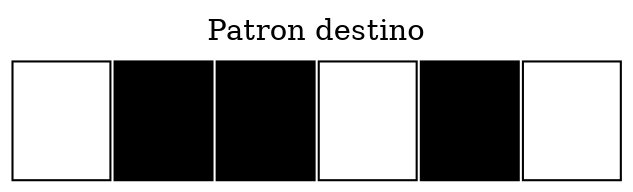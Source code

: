   
       digraph html {
       labelloc="t";
       label="Patron destino";
        tabla [shape=none, margin=0, label=<
        <TABLE BORDER="0" CELLBORDER="1" CELLSPACING="2.5" CELLPADDING="20">
           <TR>
 <TD> </TD>
 <TD BGCOLOR="black"> </TD>
 <TD BGCOLOR="black"> </TD>
 <TD> </TD>
 <TD BGCOLOR="black"> </TD>
 <TD> </TD>
</TR>
</TABLE>>];}  